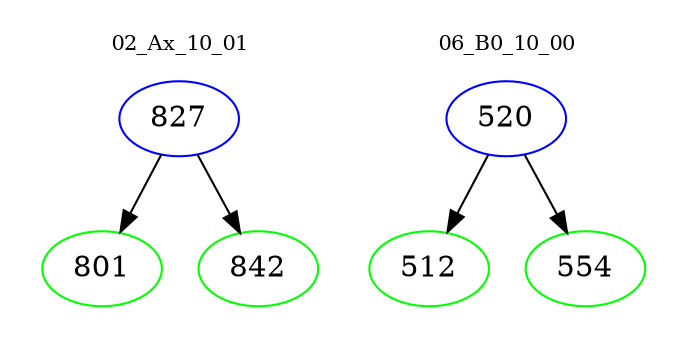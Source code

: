 digraph{
subgraph cluster_0 {
color = white
label = "02_Ax_10_01";
fontsize=10;
T0_827 [label="827", color="blue"]
T0_827 -> T0_801 [color="black"]
T0_801 [label="801", color="green"]
T0_827 -> T0_842 [color="black"]
T0_842 [label="842", color="green"]
}
subgraph cluster_1 {
color = white
label = "06_B0_10_00";
fontsize=10;
T1_520 [label="520", color="blue"]
T1_520 -> T1_512 [color="black"]
T1_512 [label="512", color="green"]
T1_520 -> T1_554 [color="black"]
T1_554 [label="554", color="green"]
}
}
